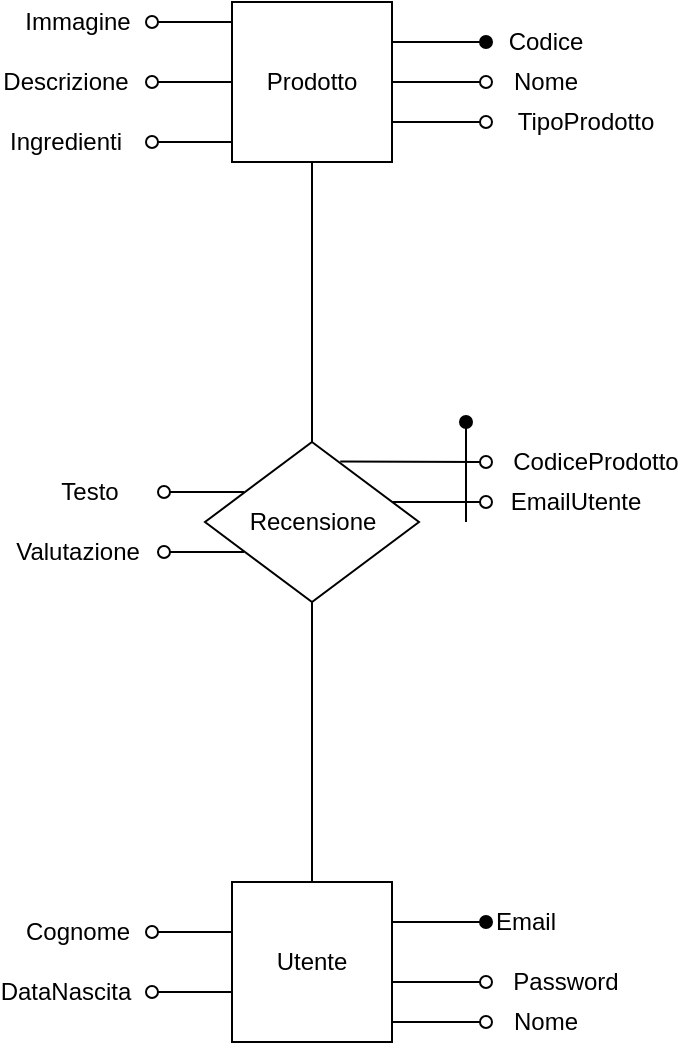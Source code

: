 <mxfile version="12.2.3" type="device" pages="1"><diagram id="Kq3ShV7APz5ty-_ELdMD" name="Page-1"><mxGraphModel dx="926" dy="563" grid="1" gridSize="10" guides="1" tooltips="1" connect="1" arrows="1" fold="1" page="1" pageScale="1" pageWidth="827" pageHeight="1169" math="0" shadow="0"><root><mxCell id="0"/><mxCell id="1" parent="0"/><mxCell id="Tk3jdw8NxXaCb1tX7c9o-7" style="edgeStyle=orthogonalEdgeStyle;rounded=0;orthogonalLoop=1;jettySize=auto;html=1;exitX=0.5;exitY=1;exitDx=0;exitDy=0;entryX=0.5;entryY=0;entryDx=0;entryDy=0;endArrow=none;endFill=0;" edge="1" parent="1" source="Tk3jdw8NxXaCb1tX7c9o-1" target="Tk3jdw8NxXaCb1tX7c9o-3"><mxGeometry relative="1" as="geometry"/></mxCell><mxCell id="Tk3jdw8NxXaCb1tX7c9o-1" value="Prodotto" style="whiteSpace=wrap;html=1;aspect=fixed;" vertex="1" parent="1"><mxGeometry x="373" y="50" width="80" height="80" as="geometry"/></mxCell><mxCell id="Tk3jdw8NxXaCb1tX7c9o-2" value="&lt;div&gt;Utente&lt;/div&gt;" style="whiteSpace=wrap;html=1;aspect=fixed;" vertex="1" parent="1"><mxGeometry x="373" y="490" width="80" height="80" as="geometry"/></mxCell><mxCell id="Tk3jdw8NxXaCb1tX7c9o-8" style="edgeStyle=orthogonalEdgeStyle;rounded=0;orthogonalLoop=1;jettySize=auto;html=1;exitX=0.5;exitY=1;exitDx=0;exitDy=0;entryX=0.5;entryY=0;entryDx=0;entryDy=0;endArrow=none;endFill=0;" edge="1" parent="1" source="Tk3jdw8NxXaCb1tX7c9o-3" target="Tk3jdw8NxXaCb1tX7c9o-2"><mxGeometry relative="1" as="geometry"/></mxCell><mxCell id="Tk3jdw8NxXaCb1tX7c9o-3" value="&lt;div&gt;Recensione&lt;/div&gt;" style="rhombus;whiteSpace=wrap;html=1;" vertex="1" parent="1"><mxGeometry x="359.5" y="270" width="107" height="80" as="geometry"/></mxCell><mxCell id="Tk3jdw8NxXaCb1tX7c9o-9" value="" style="endArrow=oval;html=1;exitX=1;exitY=0.25;exitDx=0;exitDy=0;endFill=1;" edge="1" parent="1" source="Tk3jdw8NxXaCb1tX7c9o-1"><mxGeometry width="50" height="50" relative="1" as="geometry"><mxPoint x="490" y="150" as="sourcePoint"/><mxPoint x="500" y="70" as="targetPoint"/></mxGeometry></mxCell><mxCell id="Tk3jdw8NxXaCb1tX7c9o-10" value="Codice" style="text;html=1;strokeColor=none;fillColor=none;align=center;verticalAlign=middle;whiteSpace=wrap;rounded=0;" vertex="1" parent="1"><mxGeometry x="510" y="60" width="40" height="20" as="geometry"/></mxCell><mxCell id="Tk3jdw8NxXaCb1tX7c9o-14" value="" style="endArrow=oval;html=1;exitX=1;exitY=0.25;exitDx=0;exitDy=0;endFill=1;" edge="1" parent="1"><mxGeometry width="50" height="50" relative="1" as="geometry"><mxPoint x="453" y="510" as="sourcePoint"/><mxPoint x="500" y="510" as="targetPoint"/></mxGeometry></mxCell><mxCell id="Tk3jdw8NxXaCb1tX7c9o-15" value="Email" style="text;html=1;strokeColor=none;fillColor=none;align=center;verticalAlign=middle;whiteSpace=wrap;rounded=0;" vertex="1" parent="1"><mxGeometry x="500" y="500" width="40" height="20" as="geometry"/></mxCell><mxCell id="Tk3jdw8NxXaCb1tX7c9o-21" value="" style="endArrow=oval;html=1;exitX=1;exitY=0.5;exitDx=0;exitDy=0;endFill=0;" edge="1" parent="1"><mxGeometry width="50" height="50" relative="1" as="geometry"><mxPoint x="373" y="515" as="sourcePoint"/><mxPoint x="333" y="515" as="targetPoint"/></mxGeometry></mxCell><mxCell id="Tk3jdw8NxXaCb1tX7c9o-22" value="Cognome" style="text;html=1;strokeColor=none;fillColor=none;align=center;verticalAlign=middle;whiteSpace=wrap;rounded=0;" vertex="1" parent="1"><mxGeometry x="276" y="505" width="40" height="20" as="geometry"/></mxCell><mxCell id="Tk3jdw8NxXaCb1tX7c9o-25" value="" style="endArrow=oval;html=1;exitX=1;exitY=0.5;exitDx=0;exitDy=0;endFill=0;" edge="1" parent="1"><mxGeometry width="50" height="50" relative="1" as="geometry"><mxPoint x="373" y="545" as="sourcePoint"/><mxPoint x="333" y="545" as="targetPoint"/></mxGeometry></mxCell><mxCell id="Tk3jdw8NxXaCb1tX7c9o-26" value="DataNascita" style="text;html=1;strokeColor=none;fillColor=none;align=center;verticalAlign=middle;whiteSpace=wrap;rounded=0;" vertex="1" parent="1"><mxGeometry x="270" y="535" width="40" height="20" as="geometry"/></mxCell><mxCell id="Tk3jdw8NxXaCb1tX7c9o-29" value="" style="endArrow=oval;html=1;exitX=1;exitY=0.5;exitDx=0;exitDy=0;endFill=0;" edge="1" parent="1"><mxGeometry width="50" height="50" relative="1" as="geometry"><mxPoint x="453" y="540" as="sourcePoint"/><mxPoint x="500" y="540" as="targetPoint"/></mxGeometry></mxCell><mxCell id="Tk3jdw8NxXaCb1tX7c9o-30" value="Password" style="text;html=1;strokeColor=none;fillColor=none;align=center;verticalAlign=middle;whiteSpace=wrap;rounded=0;" vertex="1" parent="1"><mxGeometry x="520" y="530" width="40" height="20" as="geometry"/></mxCell><mxCell id="Tk3jdw8NxXaCb1tX7c9o-31" value="" style="endArrow=oval;html=1;exitX=1;exitY=0.5;exitDx=0;exitDy=0;endFill=0;" edge="1" parent="1"><mxGeometry width="50" height="50" relative="1" as="geometry"><mxPoint x="453" y="560" as="sourcePoint"/><mxPoint x="500" y="560" as="targetPoint"/></mxGeometry></mxCell><mxCell id="Tk3jdw8NxXaCb1tX7c9o-32" value="Nome" style="text;html=1;strokeColor=none;fillColor=none;align=center;verticalAlign=middle;whiteSpace=wrap;rounded=0;" vertex="1" parent="1"><mxGeometry x="510" y="550" width="40" height="20" as="geometry"/></mxCell><mxCell id="Tk3jdw8NxXaCb1tX7c9o-33" value="" style="endArrow=oval;html=1;exitX=1;exitY=0.5;exitDx=0;exitDy=0;endFill=0;" edge="1" parent="1"><mxGeometry width="50" height="50" relative="1" as="geometry"><mxPoint x="453" y="90" as="sourcePoint"/><mxPoint x="500" y="90" as="targetPoint"/></mxGeometry></mxCell><mxCell id="Tk3jdw8NxXaCb1tX7c9o-34" value="Nome" style="text;html=1;strokeColor=none;fillColor=none;align=center;verticalAlign=middle;whiteSpace=wrap;rounded=0;" vertex="1" parent="1"><mxGeometry x="510" y="80" width="40" height="20" as="geometry"/></mxCell><mxCell id="Tk3jdw8NxXaCb1tX7c9o-35" value="" style="endArrow=oval;html=1;exitX=1;exitY=0.5;exitDx=0;exitDy=0;endFill=0;" edge="1" parent="1"><mxGeometry width="50" height="50" relative="1" as="geometry"><mxPoint x="453" y="110" as="sourcePoint"/><mxPoint x="500" y="110" as="targetPoint"/></mxGeometry></mxCell><mxCell id="Tk3jdw8NxXaCb1tX7c9o-36" value="&lt;div&gt;TipoProdotto&lt;/div&gt;" style="text;html=1;strokeColor=none;fillColor=none;align=center;verticalAlign=middle;whiteSpace=wrap;rounded=0;" vertex="1" parent="1"><mxGeometry x="530" y="100" width="40" height="20" as="geometry"/></mxCell><mxCell id="Tk3jdw8NxXaCb1tX7c9o-37" value="" style="endArrow=oval;html=1;exitX=1;exitY=0.5;exitDx=0;exitDy=0;endFill=0;" edge="1" parent="1"><mxGeometry width="50" height="50" relative="1" as="geometry"><mxPoint x="373" y="60" as="sourcePoint"/><mxPoint x="333" y="60" as="targetPoint"/></mxGeometry></mxCell><mxCell id="Tk3jdw8NxXaCb1tX7c9o-38" value="Immagine" style="text;html=1;strokeColor=none;fillColor=none;align=center;verticalAlign=middle;whiteSpace=wrap;rounded=0;" vertex="1" parent="1"><mxGeometry x="276" y="50" width="40" height="20" as="geometry"/></mxCell><mxCell id="Tk3jdw8NxXaCb1tX7c9o-39" value="" style="endArrow=oval;html=1;exitX=1;exitY=0.5;exitDx=0;exitDy=0;endFill=0;" edge="1" parent="1"><mxGeometry width="50" height="50" relative="1" as="geometry"><mxPoint x="373" y="90" as="sourcePoint"/><mxPoint x="333" y="90" as="targetPoint"/></mxGeometry></mxCell><mxCell id="Tk3jdw8NxXaCb1tX7c9o-40" value="Descrizione" style="text;html=1;strokeColor=none;fillColor=none;align=center;verticalAlign=middle;whiteSpace=wrap;rounded=0;" vertex="1" parent="1"><mxGeometry x="270" y="80" width="40" height="20" as="geometry"/></mxCell><mxCell id="Tk3jdw8NxXaCb1tX7c9o-41" value="" style="endArrow=oval;html=1;exitX=1;exitY=0.5;exitDx=0;exitDy=0;endFill=0;" edge="1" parent="1"><mxGeometry width="50" height="50" relative="1" as="geometry"><mxPoint x="373" y="120" as="sourcePoint"/><mxPoint x="333" y="120" as="targetPoint"/></mxGeometry></mxCell><mxCell id="Tk3jdw8NxXaCb1tX7c9o-42" value="Ingredienti" style="text;html=1;strokeColor=none;fillColor=none;align=center;verticalAlign=middle;whiteSpace=wrap;rounded=0;" vertex="1" parent="1"><mxGeometry x="270" y="110" width="40" height="20" as="geometry"/></mxCell><mxCell id="Tk3jdw8NxXaCb1tX7c9o-43" value="" style="endArrow=oval;html=1;exitX=0.632;exitY=0.122;exitDx=0;exitDy=0;endFill=0;exitPerimeter=0;" edge="1" parent="1" source="Tk3jdw8NxXaCb1tX7c9o-3"><mxGeometry width="50" height="50" relative="1" as="geometry"><mxPoint x="453" y="280" as="sourcePoint"/><mxPoint x="500" y="280" as="targetPoint"/></mxGeometry></mxCell><mxCell id="Tk3jdw8NxXaCb1tX7c9o-44" value="CodiceProdotto" style="text;html=1;strokeColor=none;fillColor=none;align=center;verticalAlign=middle;whiteSpace=wrap;rounded=0;" vertex="1" parent="1"><mxGeometry x="535" y="270" width="40" height="20" as="geometry"/></mxCell><mxCell id="Tk3jdw8NxXaCb1tX7c9o-45" value="" style="endArrow=oval;html=1;exitX=1;exitY=0.5;exitDx=0;exitDy=0;endFill=0;" edge="1" parent="1"><mxGeometry width="50" height="50" relative="1" as="geometry"><mxPoint x="453" y="300" as="sourcePoint"/><mxPoint x="500" y="300" as="targetPoint"/></mxGeometry></mxCell><mxCell id="Tk3jdw8NxXaCb1tX7c9o-46" value="EmailUtente" style="text;html=1;strokeColor=none;fillColor=none;align=center;verticalAlign=middle;whiteSpace=wrap;rounded=0;" vertex="1" parent="1"><mxGeometry x="525" y="290" width="40" height="20" as="geometry"/></mxCell><mxCell id="Tk3jdw8NxXaCb1tX7c9o-47" value="" style="endArrow=oval;html=1;endFill=1;" edge="1" parent="1"><mxGeometry width="50" height="50" relative="1" as="geometry"><mxPoint x="490" y="310" as="sourcePoint"/><mxPoint x="490" y="260" as="targetPoint"/></mxGeometry></mxCell><mxCell id="Tk3jdw8NxXaCb1tX7c9o-48" value="" style="endArrow=oval;html=1;exitX=1;exitY=0.5;exitDx=0;exitDy=0;endFill=0;" edge="1" parent="1"><mxGeometry width="50" height="50" relative="1" as="geometry"><mxPoint x="379" y="295" as="sourcePoint"/><mxPoint x="339" y="295" as="targetPoint"/></mxGeometry></mxCell><mxCell id="Tk3jdw8NxXaCb1tX7c9o-49" value="Testo" style="text;html=1;strokeColor=none;fillColor=none;align=center;verticalAlign=middle;whiteSpace=wrap;rounded=0;" vertex="1" parent="1"><mxGeometry x="282" y="285" width="40" height="20" as="geometry"/></mxCell><mxCell id="Tk3jdw8NxXaCb1tX7c9o-50" value="" style="endArrow=oval;html=1;exitX=1;exitY=0.5;exitDx=0;exitDy=0;endFill=0;" edge="1" parent="1"><mxGeometry width="50" height="50" relative="1" as="geometry"><mxPoint x="379" y="325" as="sourcePoint"/><mxPoint x="339" y="325" as="targetPoint"/></mxGeometry></mxCell><mxCell id="Tk3jdw8NxXaCb1tX7c9o-51" value="Valutazione" style="text;html=1;strokeColor=none;fillColor=none;align=center;verticalAlign=middle;whiteSpace=wrap;rounded=0;" vertex="1" parent="1"><mxGeometry x="276" y="315" width="40" height="20" as="geometry"/></mxCell></root></mxGraphModel></diagram></mxfile>
